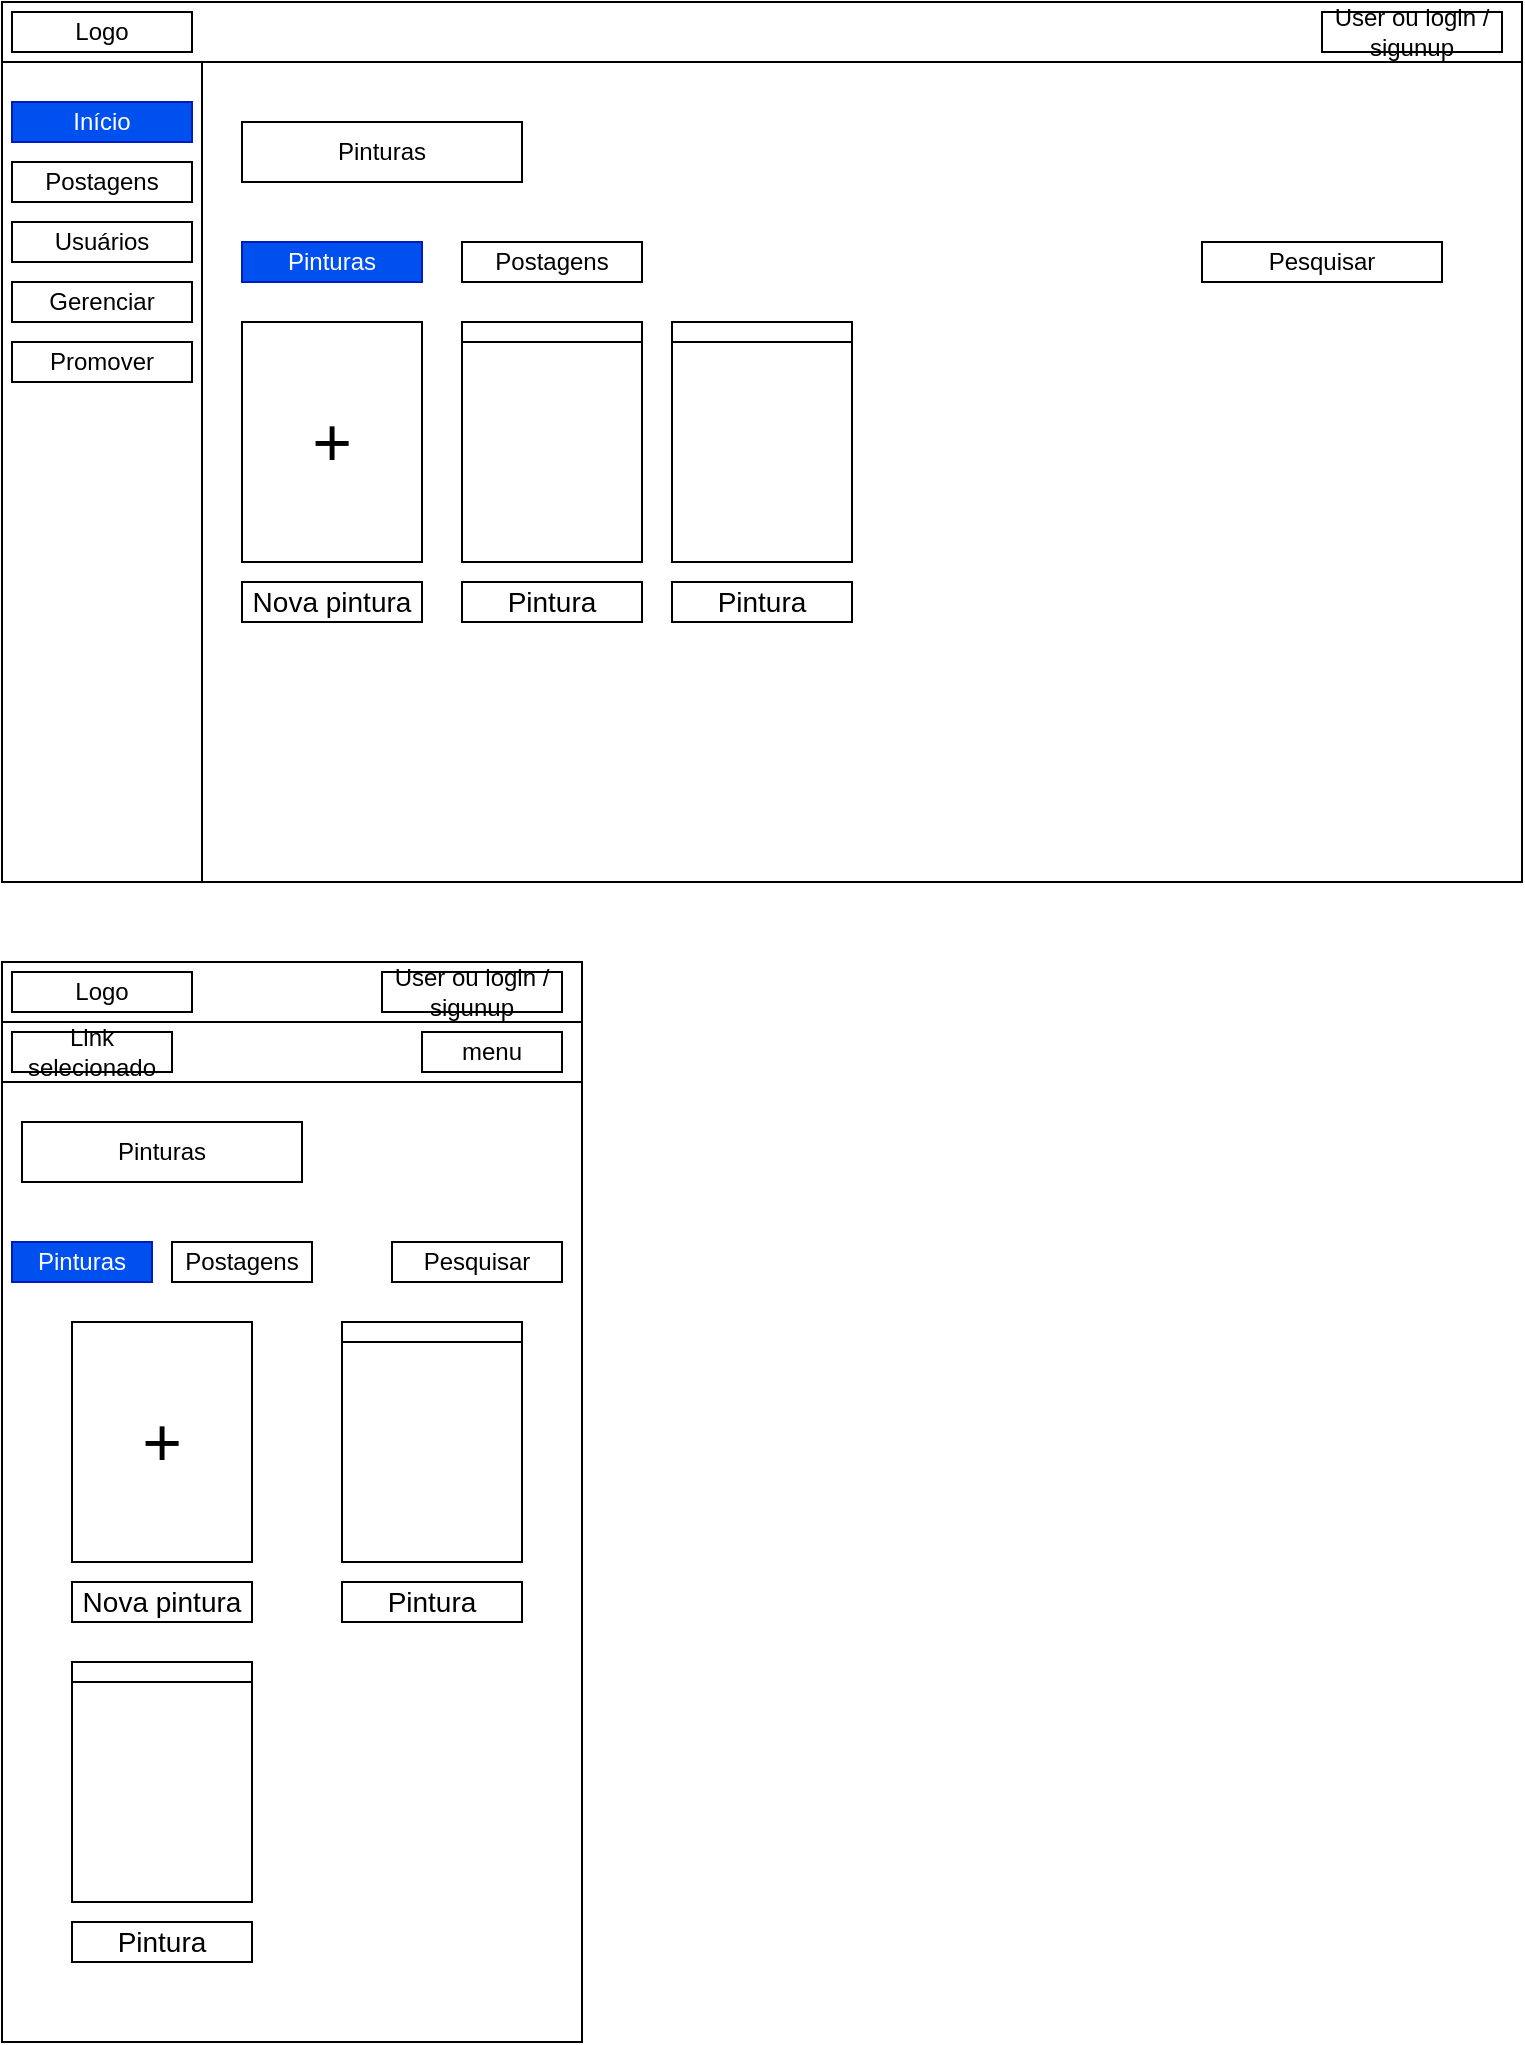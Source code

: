 <mxfile>
    <diagram id="bOp3JfBVASchhBaP-Dqm" name="Page-1">
        <mxGraphModel dx="836" dy="607" grid="1" gridSize="10" guides="1" tooltips="1" connect="1" arrows="1" fold="1" page="1" pageScale="1" pageWidth="850" pageHeight="1100" math="0" shadow="0">
            <root>
                <mxCell id="0"/>
                <mxCell id="1" parent="0"/>
                <mxCell id="3" value="" style="rounded=0;whiteSpace=wrap;html=1;" parent="1" vertex="1">
                    <mxGeometry x="310" y="120" width="760" height="440" as="geometry"/>
                </mxCell>
                <mxCell id="5" value="" style="rounded=0;whiteSpace=wrap;html=1;" parent="1" vertex="1">
                    <mxGeometry x="310" y="120" width="760" height="30" as="geometry"/>
                </mxCell>
                <mxCell id="10" value="" style="rounded=0;whiteSpace=wrap;html=1;" parent="1" vertex="1">
                    <mxGeometry x="310" y="150" width="100" height="410" as="geometry"/>
                </mxCell>
                <mxCell id="11" value="User ou login / sigunup" style="rounded=0;whiteSpace=wrap;html=1;" parent="1" vertex="1">
                    <mxGeometry x="970" y="125" width="90" height="20" as="geometry"/>
                </mxCell>
                <mxCell id="13" value="Logo" style="rounded=0;whiteSpace=wrap;html=1;" parent="1" vertex="1">
                    <mxGeometry x="315" y="125" width="90" height="20" as="geometry"/>
                </mxCell>
                <mxCell id="15" value="Início" style="rounded=0;whiteSpace=wrap;html=1;fillColor=#0050ef;fontColor=#ffffff;strokeColor=#001DBC;" parent="1" vertex="1">
                    <mxGeometry x="315" y="170" width="90" height="20" as="geometry"/>
                </mxCell>
                <mxCell id="16" value="Postagens" style="rounded=0;whiteSpace=wrap;html=1;" parent="1" vertex="1">
                    <mxGeometry x="315" y="200" width="90" height="20" as="geometry"/>
                </mxCell>
                <mxCell id="17" value="Usuários" style="rounded=0;whiteSpace=wrap;html=1;" parent="1" vertex="1">
                    <mxGeometry x="315" y="230" width="90" height="20" as="geometry"/>
                </mxCell>
                <mxCell id="21" value="Pinturas" style="rounded=0;whiteSpace=wrap;html=1;" parent="1" vertex="1">
                    <mxGeometry x="430" y="180" width="140" height="30" as="geometry"/>
                </mxCell>
                <mxCell id="23" value="Pinturas" style="rounded=0;whiteSpace=wrap;html=1;fillColor=#0050ef;fontColor=#ffffff;strokeColor=#001DBC;" parent="1" vertex="1">
                    <mxGeometry x="430" y="240" width="90" height="20" as="geometry"/>
                </mxCell>
                <mxCell id="24" value="Postagens" style="rounded=0;whiteSpace=wrap;html=1;" parent="1" vertex="1">
                    <mxGeometry x="540" y="240" width="90" height="20" as="geometry"/>
                </mxCell>
                <mxCell id="25" value="+" style="rounded=0;whiteSpace=wrap;html=1;fontSize=34;" parent="1" vertex="1">
                    <mxGeometry x="430" y="280" width="90" height="120" as="geometry"/>
                </mxCell>
                <mxCell id="26" value="" style="rounded=0;whiteSpace=wrap;html=1;fontSize=34;" parent="1" vertex="1">
                    <mxGeometry x="540" y="280" width="90" height="120" as="geometry"/>
                </mxCell>
                <mxCell id="28" value="Pintura" style="rounded=0;whiteSpace=wrap;html=1;fontSize=14;" parent="1" vertex="1">
                    <mxGeometry x="540" y="410" width="90" height="20" as="geometry"/>
                </mxCell>
                <mxCell id="29" value="" style="rounded=0;whiteSpace=wrap;html=1;fontSize=14;" parent="1" vertex="1">
                    <mxGeometry x="540" y="280" width="90" height="10" as="geometry"/>
                </mxCell>
                <mxCell id="31" value="" style="rounded=0;whiteSpace=wrap;html=1;fontSize=34;" parent="1" vertex="1">
                    <mxGeometry x="645" y="280" width="90" height="120" as="geometry"/>
                </mxCell>
                <mxCell id="32" value="Pintura" style="rounded=0;whiteSpace=wrap;html=1;fontSize=14;" parent="1" vertex="1">
                    <mxGeometry x="645" y="410" width="90" height="20" as="geometry"/>
                </mxCell>
                <mxCell id="33" value="" style="rounded=0;whiteSpace=wrap;html=1;fontSize=14;" parent="1" vertex="1">
                    <mxGeometry x="645" y="280" width="90" height="10" as="geometry"/>
                </mxCell>
                <mxCell id="34" value="Gerenciar" style="rounded=0;whiteSpace=wrap;html=1;" parent="1" vertex="1">
                    <mxGeometry x="315" y="260" width="90" height="20" as="geometry"/>
                </mxCell>
                <mxCell id="37" value="Pesquisar" style="rounded=0;whiteSpace=wrap;html=1;" parent="1" vertex="1">
                    <mxGeometry x="910" y="240" width="120" height="20" as="geometry"/>
                </mxCell>
                <mxCell id="38" value="Nova pintura" style="rounded=0;whiteSpace=wrap;html=1;fontSize=14;" parent="1" vertex="1">
                    <mxGeometry x="430" y="410" width="90" height="20" as="geometry"/>
                </mxCell>
                <mxCell id="39" value="Promover" style="rounded=0;whiteSpace=wrap;html=1;" parent="1" vertex="1">
                    <mxGeometry x="315" y="290" width="90" height="20" as="geometry"/>
                </mxCell>
                <mxCell id="40" value="" style="rounded=0;whiteSpace=wrap;html=1;" vertex="1" parent="1">
                    <mxGeometry x="310" y="600" width="290" height="540" as="geometry"/>
                </mxCell>
                <mxCell id="41" value="" style="rounded=0;whiteSpace=wrap;html=1;" vertex="1" parent="1">
                    <mxGeometry x="310" y="600" width="290" height="30" as="geometry"/>
                </mxCell>
                <mxCell id="42" value="User ou login / sigunup" style="rounded=0;whiteSpace=wrap;html=1;" vertex="1" parent="1">
                    <mxGeometry x="500" y="605" width="90" height="20" as="geometry"/>
                </mxCell>
                <mxCell id="43" value="Logo" style="rounded=0;whiteSpace=wrap;html=1;" vertex="1" parent="1">
                    <mxGeometry x="315" y="605" width="90" height="20" as="geometry"/>
                </mxCell>
                <mxCell id="44" value="" style="rounded=0;whiteSpace=wrap;html=1;" vertex="1" parent="1">
                    <mxGeometry x="310" y="630" width="290" height="30" as="geometry"/>
                </mxCell>
                <mxCell id="45" value="Link selecionado" style="rounded=0;whiteSpace=wrap;html=1;" vertex="1" parent="1">
                    <mxGeometry x="315" y="635" width="80" height="20" as="geometry"/>
                </mxCell>
                <mxCell id="46" value="menu" style="rounded=0;whiteSpace=wrap;html=1;" vertex="1" parent="1">
                    <mxGeometry x="520" y="635" width="70" height="20" as="geometry"/>
                </mxCell>
                <mxCell id="47" value="Pinturas" style="rounded=0;whiteSpace=wrap;html=1;" vertex="1" parent="1">
                    <mxGeometry x="320" y="680" width="140" height="30" as="geometry"/>
                </mxCell>
                <mxCell id="48" value="Pinturas" style="rounded=0;whiteSpace=wrap;html=1;fillColor=#0050ef;fontColor=#ffffff;strokeColor=#001DBC;" vertex="1" parent="1">
                    <mxGeometry x="315" y="740" width="70" height="20" as="geometry"/>
                </mxCell>
                <mxCell id="49" value="Postagens" style="rounded=0;whiteSpace=wrap;html=1;" vertex="1" parent="1">
                    <mxGeometry x="395" y="740" width="70" height="20" as="geometry"/>
                </mxCell>
                <mxCell id="50" value="Pesquisar" style="rounded=0;whiteSpace=wrap;html=1;" vertex="1" parent="1">
                    <mxGeometry x="505" y="740" width="85" height="20" as="geometry"/>
                </mxCell>
                <mxCell id="51" value="+" style="rounded=0;whiteSpace=wrap;html=1;fontSize=34;" vertex="1" parent="1">
                    <mxGeometry x="345" y="780" width="90" height="120" as="geometry"/>
                </mxCell>
                <mxCell id="52" value="" style="rounded=0;whiteSpace=wrap;html=1;fontSize=34;" vertex="1" parent="1">
                    <mxGeometry x="480" y="780" width="90" height="120" as="geometry"/>
                </mxCell>
                <mxCell id="53" value="Pintura" style="rounded=0;whiteSpace=wrap;html=1;fontSize=14;" vertex="1" parent="1">
                    <mxGeometry x="480" y="910" width="90" height="20" as="geometry"/>
                </mxCell>
                <mxCell id="54" value="" style="rounded=0;whiteSpace=wrap;html=1;fontSize=14;" vertex="1" parent="1">
                    <mxGeometry x="480" y="780" width="90" height="10" as="geometry"/>
                </mxCell>
                <mxCell id="55" value="" style="rounded=0;whiteSpace=wrap;html=1;fontSize=34;" vertex="1" parent="1">
                    <mxGeometry x="345" y="950" width="90" height="120" as="geometry"/>
                </mxCell>
                <mxCell id="56" value="Pintura" style="rounded=0;whiteSpace=wrap;html=1;fontSize=14;" vertex="1" parent="1">
                    <mxGeometry x="345" y="1080" width="90" height="20" as="geometry"/>
                </mxCell>
                <mxCell id="57" value="" style="rounded=0;whiteSpace=wrap;html=1;fontSize=14;" vertex="1" parent="1">
                    <mxGeometry x="345" y="950" width="90" height="10" as="geometry"/>
                </mxCell>
                <mxCell id="58" value="Nova pintura" style="rounded=0;whiteSpace=wrap;html=1;fontSize=14;" vertex="1" parent="1">
                    <mxGeometry x="345" y="910" width="90" height="20" as="geometry"/>
                </mxCell>
            </root>
        </mxGraphModel>
    </diagram>
</mxfile>